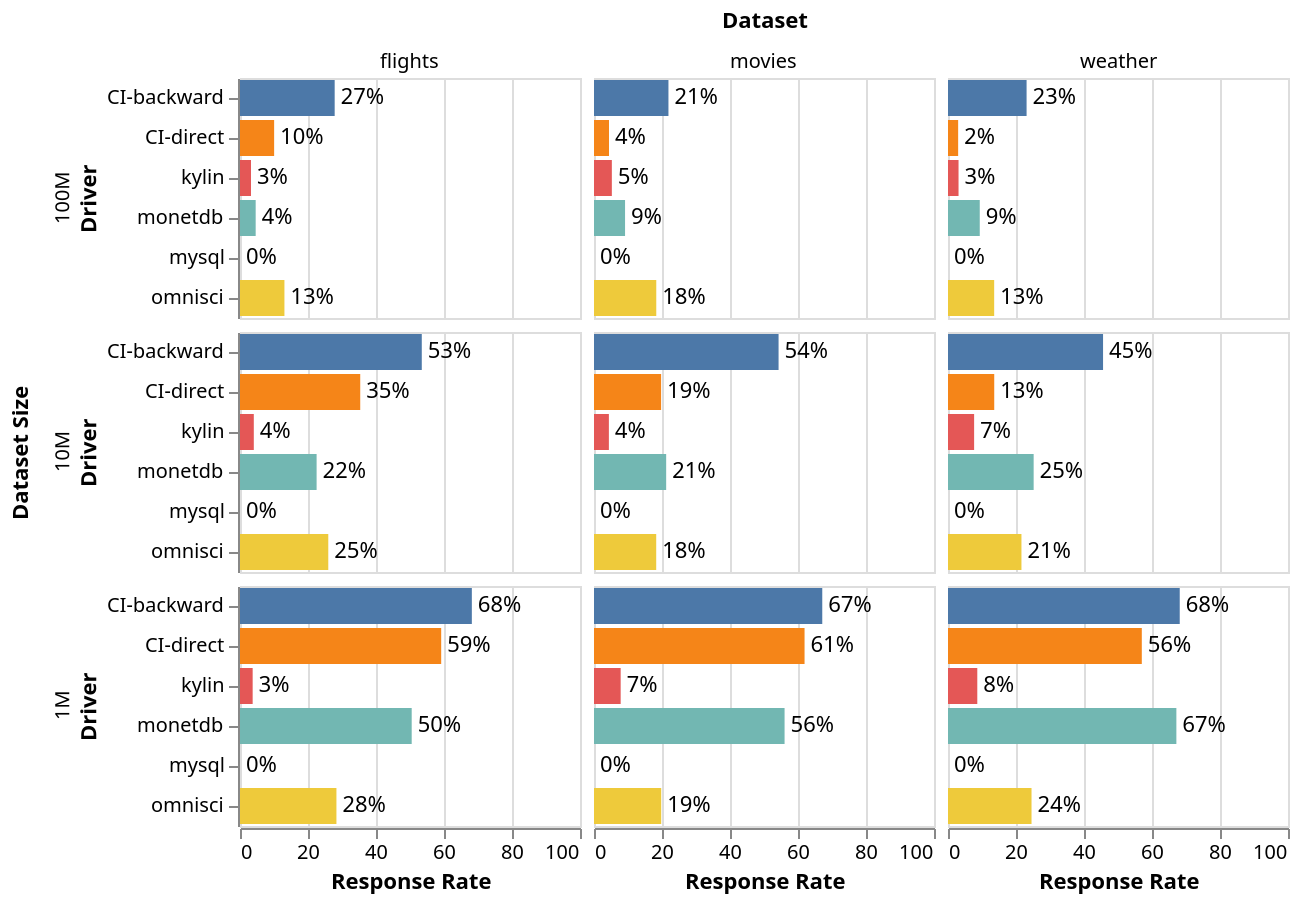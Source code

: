 {
  "$schema": "https://vega.github.io/schema/vega-lite/v4.json",
  "description": "A simple bar chart with embedded data.",
  "data": {
    "values": [
      {
        "dataset_size":"1M",
        "dataset":"flights",
        "driver":"CI-backward",
        "meanDuration":10.3990828538,
        "countAnswered":241401,
        "durationCiLower":10.3078371837,
        "durationCiUpper":10.490328524,
        "durationStd":22.8734423555,
        "countViolated":2717.0,
        "responseRate":0.681876357
      },
      {
        "dataset_size":"1M",
        "dataset":"flights",
        "driver":"CI-direct",
        "meanDuration":12.7634825117,
        "countAnswered":209883,
        "durationCiLower":12.6379931156,
        "durationCiUpper":12.8889719078,
        "durationStd":29.3322288889,
        "countViolated":2754.0,
        "responseRate":0.5917295166
      },
      {
        "dataset_size":"1M",
        "dataset":"flights",
        "driver":"kylin",
        "meanDuration":44.397160512,
        "countAnswered":13594,
        "durationCiLower":44.1148921884,
        "durationCiUpper":44.6794288356,
        "durationStd":16.7899349309,
        "countViolated":141.0,
        "responseRate":0.0372397261
      },
      {
        "dataset_size":"1M",
        "dataset":"flights",
        "driver":"mysql",
        "meanDuration":629.5919229866,
        "countAnswered":4259,
        "durationCiLower":622.8007641573,
        "durationCiUpper":636.3830818159,
        "durationStd":226.0612624968,
        "countViolated":4259.0,
        "responseRate":0.0
      },
      {
        "dataset_size":"1M",
        "dataset":"flights",
        "driver":"omnisci",
        "meanDuration":16.1814906426,
        "countAnswered":107135,
        "durationCiLower":15.9408205517,
        "durationCiUpper":16.4221607335,
        "durationStd":40.1915552002,
        "countViolated":1752.0,
        "responseRate":0.2836231026
      },
      {
          "dataset_size":"1M",
          "dataset":"flights",
          "driver":"monetdb",
          "meanDuration":6.0387732203,
          "countAnswered":192504,
          "durationCiLower":4.0320912279,
          "durationCiUpper":4.0454552127,
          "durationStd":1.4958051897,
          "countViolated":0,
          "responseRate":0.5049881297
      },
      {
        "dataset_size":"1M",
        "dataset":"movies",
        "driver":"CI-backward",
        "meanDuration":8.4421875982,
        "countAnswered":190876,
        "durationCiLower":8.2631908018,
        "durationCiUpper":8.6211843947,
        "durationStd":39.8997409554,
        "countViolated":2579.0,
        "responseRate":0.6713743248
      },
      {
        "dataset_size":"1M",
        "dataset":"movies",
        "driver":"CI-direct",
        "meanDuration":10.7039749428,
        "countAnswered":176556,
        "durationCiLower":10.5068533354,
        "durationCiUpper":10.9010965501,
        "durationStd":42.2595048319,
        "countViolated":2914.0,
        "responseRate":0.6192719608
      },
      {
        "dataset_size":"1M",
        "dataset":"movies",
        "driver":"kylin",
        "meanDuration":96.0473399834,
        "countAnswered":24060,
        "durationCiLower":91.513705359,
        "durationCiUpper":100.5809746077,
        "durationStd":358.7768296057,
        "countViolated":1649.0,
        "responseRate":0.0784262263
      },
      {
        "dataset_size":"1M",
        "dataset":"movies",
        "driver":"mysql",
        "meanDuration":523.6025552486,
        "countAnswered":2896,
        "durationCiLower":516.4939176145,
        "durationCiUpper":530.7111928828,
        "durationStd":195.0994091778,
        "countViolated":2896.0,
        "responseRate":0.0
      },
      {
        "dataset_size":"1M",
        "dataset":"movies",
        "driver":"omnisci",
        "meanDuration":16.8807647402,
        "countAnswered":61668,
        "durationCiLower":16.5333863433,
        "durationCiUpper":17.2281431372,
        "durationStd":44.0125086451,
        "countViolated":1191.0,
        "responseRate":0.1976857073
      },
      {
        "dataset_size":"1M",
        "dataset":"movies",
        "driver":"monetdb",
        "meanDuration":6.6181129216,
        "countAnswered":171535,
        "durationCiLower":3.6083585364,
        "durationCiUpper":3.6278673067,
        "durationStd":2.0612236583,
        "countViolated":0,
        "responseRate":0.5604986276
      },
      {
        "dataset_size":"1M",
        "dataset":"weather",
        "driver":"CI-backward",
        "meanDuration":7.3521983505,
        "countAnswered":354766,
        "durationCiLower":7.2759636321,
        "durationCiUpper":7.4284330688,
        "durationStd":23.1672360266,
        "countViolated":2412.0,
        "responseRate":0.6815740148
      },
      {
        "dataset_size":"1M",
        "dataset":"weather",
        "driver":"CI-direct",
        "meanDuration":10.2866326623,
        "countAnswered":298197,
        "durationCiLower":10.1357260128,
        "durationCiUpper":10.4375393118,
        "durationStd":42.0445934992,
        "countViolated":3529.0,
        "responseRate":0.5699894191
      },
      {
        "dataset_size":"1M",
        "dataset":"weather",
        "driver":"kylin",
        "meanDuration":62.482300224,
        "countAnswered":46865,
        "durationCiLower":61.3119754965,
        "durationCiUpper":63.6526249516,
        "durationStd":129.2621526718,
        "countViolated":2328.0,
        "responseRate":0.0861499001
      },
      {
        "dataset_size":"1M",
        "dataset":"weather",
        "driver":"mysql",
        "meanDuration":655.6036928017,
        "countAnswered":3737,
        "durationCiLower":648.996048826,
        "durationCiUpper":662.2113367774,
        "durationStd":206.0247381699,
        "countViolated":3737.0,
        "responseRate":0.0
      },
      {
        "dataset_size":"1M",
        "dataset":"weather",
        "driver":"omnisci",
        "meanDuration":16.9662427297,
        "countAnswered":128950,
        "durationCiLower":16.740861966,
        "durationCiUpper":17.1916234935,
        "durationStd":41.2928969176,
        "countViolated":1941.0,
        "responseRate":0.2456530233
      },
      {
        "dataset_size":"1M",
        "dataset":"weather",
        "driver":"monetdb",
        "meanDuration":6.2215905818,
        "countAnswered":347244,
        "durationCiLower":4.2152179668,
        "durationCiUpper":4.2279631969,
        "durationStd":1.9159556541,
        "countViolated":0,
        "responseRate":0.6716895145
      },

      {
        "dataset_size":"10M",
        "dataset":"flights",
        "driver":"CI-backward",
        "meanDuration":18.2181170437,
        "countAnswered":195363,
        "durationCiLower":17.9382113958,
        "durationCiUpper":18.4980226915,
        "durationStd":63.1221870456,
        "countViolated":8218.0,
        "responseRate":0.5346373711
      },
      {
        "dataset_size":"10M",
        "dataset":"flights",
        "driver":"CI-direct",
        "meanDuration":29.9453139094,
        "countAnswered":133032,
        "durationCiLower":29.5313094657,
        "durationCiUpper":30.3593183532,
        "durationStd":77.042615912,
        "countViolated":9246.0,
        "responseRate":0.3536338704
      },
      {
        "dataset_size":"10M",
        "dataset":"flights",
        "driver":"kylin",
        "meanDuration":241.197007617,
        "countAnswered":18380,
        "durationCiLower":224.1099586643,
        "durationCiUpper":258.2840565697,
        "durationStd":1181.8520814536,
        "countViolated":2907.0,
        "responseRate":0.040587686
      },
      {
        "dataset_size":"10M",
        "dataset":"flights",
        "driver":"mysql",
        "meanDuration":7714.3632887189,
        "countAnswered":523,
        "durationCiLower":7518.81630586,
        "durationCiUpper":7909.9102715778,
        "durationStd":2276.3851473406,
        "countViolated":523.0,
        "responseRate":0.0
      },
      {
        "dataset_size":"10M",
        "dataset":"flights",
        "driver":"omnisci",
        "meanDuration":19.2105079402,
        "countAnswered":94519,
        "durationCiLower":18.9354006112,
        "durationCiUpper":19.4856152692,
        "durationStd":43.1527092358,
        "countViolated":1493.0,
        "responseRate":0.2596511599
      },
      {
        "dataset_size":"10M",
        "dataset":"flights",
        "driver":"monetdb",
        "meanDuration":15.3181651636,
        "countAnswered":84607,
        "durationCiLower":15.2874936031,
        "durationCiUpper":15.3488367242,
        "durationStd":4.5518161987,
        "countViolated":0,
        "responseRate":0.2253152421
      },

      {
          "dataset_size":"10M",
          "dataset":"movies",
          "driver":"CI-backward",
          "meanDuration":12.5358773213,
          "countAnswered":157941,
          "durationCiLower":12.1582261427,
          "durationCiUpper":12.9135284999,
          "durationStd":76.5749755685,
          "countViolated":2818,
          "responseRate":0.5428531434
      },
      {
        "dataset_size":"10M",
        "dataset":"movies",
        "driver":"CI-direct",
        "meanDuration":34.88780118,
        "countAnswered":60678,
        "durationCiLower":33.8711581357,
        "durationCiUpper":35.9044442243,
        "durationStd":127.7695508716,
        "countViolated":3293.0,
        "responseRate":0.1973838089
      },
      {
        "dataset_size":"10M",
        "dataset":"movies",
        "driver":"kylin",
        "meanDuration":121.5639602804,
        "countAnswered":13696,
        "durationCiLower":99.7284108037,
        "durationCiUpper":143.399509757,
        "durationStd":1303.6905670281,
        "countViolated":907.0,
        "responseRate":0.0437510477
      },
      {
        "dataset_size":"10M",
        "dataset":"movies",
        "driver":"mysql",
        "meanDuration":8490.5659574468,
        "countAnswered":235,
        "durationCiLower":8224.8764390203,
        "durationCiUpper":8756.2554758733,
        "durationStd":2067.3226210123,
        "countViolated":235.0,
        "responseRate":0.0
      },
      {
        "dataset_size":"10M",
        "dataset":"movies",
        "driver":"omnisci",
        "meanDuration":18.6843501326,
        "countAnswered":54288,
        "durationCiLower":18.3224511045,
        "durationCiUpper":19.0462491607,
        "durationStd":43.0211052804,
        "countViolated":818.0,
        "responseRate":0.1829597947
      },
      {
        "dataset_size":"10M",
        "dataset":"movies",
        "driver":"monetdb",
        "meanDuration":14.5182026692,
        "countAnswered":64963,
        "durationCiLower":14.4683002872,
        "durationCiUpper":14.5681050512,
        "durationStd":6.4893041537,
        "countViolated":0,
        "responseRate":0.212269638
      },
      
      {
        "dataset_size":"10M",
        "dataset":"weather",
        "driver":"CI-backward",
        "meanDuration":13.5488722113,
        "countAnswered":243840,
        "durationCiLower":13.2369552009,
        "durationCiUpper":13.8607892216,
        "durationStd":78.5852949738,
        "countViolated":6576.0,
        "responseRate":0.4560418861
      },
      {
        "dataset_size":"10M",
        "dataset":"weather",
        "driver":"CI-direct",
        "meanDuration":39.5373272474,
        "countAnswered":78870,
        "durationCiLower":38.8434460758,
        "durationCiUpper":40.2312084189,
        "durationStd":99.4228635721,
        "countViolated":6793.0,
        "responseRate":0.1359779196
      },
      {
        "dataset_size":"10M",
        "dataset":"weather",
        "driver":"kylin",
        "meanDuration":59.3021829959,
        "countAnswered":40449,
        "durationCiLower":54.5560548115,
        "durationCiUpper":64.0483111802,
        "durationStd":487.0037116345,
        "countViolated":706.0,
        "responseRate":0.076813653
      },
      {
        "dataset_size":"10M",
        "dataset":"weather",
        "driver":"mysql",
        "meanDuration":7843.2297551789,
        "countAnswered":531,
        "durationCiLower":7657.3589068418,
        "durationCiUpper":8029.1006035161,
        "durationStd":2180.3065268183,
        "countViolated":531.0,
        "responseRate":0.0
      },
      {
        "dataset_size":"10M",
        "dataset":"weather",
        "driver":"omnisci",
        "meanDuration":19.3729277633,
        "countAnswered":113585,
        "durationCiLower":18.9064153804,
        "durationCiUpper":19.8394401463,
        "durationStd":80.217837143,
        "countViolated":1734.0,
        "responseRate":0.2160378415
      },
      {
        "dataset_size":"10M",
        "dataset":"weather",
        "driver":"monetdb",
        "meanDuration":16.1404461166,
        "countAnswered":130235,
        "durationCiLower":16.1070594226,
        "durationCiUpper":16.1738328107,
        "durationStd":6.1473104653,
        "countViolated":1,
        "responseRate":0.251917419
      },

      {
        "dataset_size":"100M",
        "dataset":"flights",
        "driver":"CI-backward",
        "meanDuration":37.1612897193,
        "countAnswered":106938,
        "durationCiLower":36.3709211206,
        "durationCiUpper":37.9516583179,
        "durationStd":131.8689959628,
        "countViolated":8747.0,
        "responseRate":0.2784485986
      },
      {
        "dataset_size":"100M",
        "dataset":"flights",
        "driver":"CI-direct",
        "meanDuration":65.2099153624,
        "countAnswered":42298,
        "durationCiLower":64.1278997659,
        "durationCiUpper":66.2919309589,
        "durationStd":113.5358245617,
        "countViolated":6824.0,
        "responseRate":0.1003962189
      },
      {
        "dataset_size":"100M",
        "dataset":"flights",
        "driver":"kylin",
        "meanDuration":270.9392225123,
        "countAnswered":13788,
        "durationCiLower":234.6430041302,
        "durationCiUpper":307.2354408945,
        "durationStd":2174.3316979833,
        "countViolated":1078.0,
        "responseRate":0.0323160515
      },
      {
        "dataset_size":"100M",
        "dataset":"flights",
        "driver":"mysql",
        "meanDuration":559631.52,
        "countAnswered":25,
        "durationCiLower":504794.6653065046,
        "durationCiUpper":614468.3746934953,
        "durationStd":132847.7467667781,
        "countViolated":25.0,
        "responseRate":0.0
      },
      {
        "dataset_size":"100M",
        "dataset":"flights",
        "driver":"omnisci",
        "meanDuration":36.6124348175,
        "countAnswered":49860,
        "durationCiLower":35.9187500013,
        "durationCiUpper":37.3061196336,
        "durationStd":79.0277635157,
        "countViolated":2078.0,
        "responseRate":0.1306879566
      },
      {
        "dataset_size":"100M",
        "dataset":"flights",
        "driver":"monetdb",
        "meanDuration":70.6333093927,
        "countAnswered":25062,
        "durationCiLower":69.6079337639,
        "durationCiUpper":71.6586850215,
        "durationStd":82.8174372245,
        "countViolated":7679,
        "responseRate":0.0460994601
      },

      {
        "dataset_size":"100M",
        "dataset":"movies",
        "driver":"CI-backward",
        "meanDuration":21.3222756803,
        "countAnswered":65264,
        "durationCiLower":20.4819443571,
        "durationCiUpper":22.1626070035,
        "durationStd":109.5295366818,
        "countViolated":1846.0,
        "responseRate":0.2189764892
      },
      {
        "dataset_size":"100M",
        "dataset":"movies",
        "driver":"CI-direct",
        "meanDuration":109.4266878981,
        "countAnswered":15700,
        "durationCiLower":104.5500677244,
        "durationCiUpper":114.3033080718,
        "durationStd":311.7361600881,
        "countViolated":2071.0,
        "responseRate":0.0441312182
      },
      {
        "dataset_size":"100M",
        "dataset":"movies",
        "driver":"kylin",
        "meanDuration":86.1442671281,
        "countAnswered":15603,
        "durationCiLower":69.4161378188,
        "durationCiUpper":102.8723964375,
        "durationStd":1066.0305417891,
        "countViolated":610.0,
        "responseRate":0.0524817978
      },
      {
        "dataset_size":"100M",
        "dataset":"movies",
        "driver":"mysql",
        "meanDuration":467182.8235294117,
        "countAnswered":17,
        "durationCiLower":390400.0218319589,
        "durationCiUpper":543965.6252268646,
        "durationStd":149338.5585411698,
        "countViolated":17.0,
        "responseRate":0.0
      },
      {
        "dataset_size":"100M",
        "dataset":"movies",
        "driver":"omnisci",
        "meanDuration":17.6804732691,
        "countAnswered":57050,
        "durationCiLower":17.427749755,
        "durationCiUpper":17.9331967831,
        "durationStd":30.7975501366,
        "countViolated":1001.0,
        "responseRate":0.1831427264
      },
      {
        "dataset_size":"100M",
        "dataset":"movies",
        "driver":"monetdb",
        "meanDuration":34.286096787,
        "countAnswered":30252,
        "durationCiLower":33.6583985493,
        "durationCiUpper":34.9137950247,
        "durationStd":55.7009352676,
        "countViolated":1594,
        "responseRate":0.091330924
      },

      {
        "dataset_size":"100M",
        "dataset":"weather",
        "driver":"CI-backward",
        "meanDuration":28.6178936138,
        "countAnswered":124659,
        "durationCiLower":27.0976004839,
        "durationCiUpper":30.1381867437,
        "durationStd":273.8651965038,
        "countViolated":3414.0,
        "responseRate":0.2311268782
      },
      {
        "dataset_size":"100M",
        "dataset":"weather",
        "driver":"CI-direct",
        "meanDuration":130.2828090408,
        "countAnswered":19423,
        "durationCiLower":126.4767882666,
        "durationCiUpper":134.0888298151,
        "durationStd":270.616425203,
        "countViolated":3119.0,
        "responseRate":0.0298381813
      },
      {
        "dataset_size":"100M",
        "dataset":"weather",
        "driver":"kylin",
        "meanDuration":80.5452961672,
        "countAnswered":16646,
        "durationCiLower":74.2562297446,
        "durationCiUpper":86.8343625898,
        "durationStd":413.962931991,
        "countViolated":611.0,
        "responseRate":0.0309899986
      },
      {
        "dataset_size":"100M",
        "dataset":"weather",
        "driver":"mysql",
        "meanDuration":564659.8285714285,
        "countAnswered":35,
        "durationCiLower":518109.6167331958,
        "durationCiUpper":611210.0404096612,
        "durationStd":135512.614694002,
        "countViolated":35.0,
        "responseRate":0.0
      },
      {
        "dataset_size":"100M",
        "dataset":"weather",
        "driver":"omnisci",
        "meanDuration":31.7236207014,
        "countAnswered":73135,
        "durationCiLower":31.2396838798,
        "durationCiUpper":32.2075575231,
        "durationStd":66.7722517467,
        "countViolated":2329.0,
        "responseRate":0.1357992489
      },
      {
        "dataset_size":"100M",
        "dataset":"weather",
        "driver":"monetdb",
        "meanDuration":50.5405918658,
        "countAnswered":56871,
        "durationCiLower":50.0507026763,
        "durationCiUpper":51.0304810553,
        "durationStd":59.6054476588,
        "countViolated":7899,
        "responseRate":0.0934031142
      }
    ]
  },
  "transform": [
    {"calculate": "datum.responseRate*100", "as": "respRate"},
    {"calculate": "floor(datum.respRate)+ '%'", "as": "respRateNice"},
    {"calculate": "clamp(datum.respRate,0,70)", "as": "respRateTextPos"}
  ],
  "facet": {
    "row": {
      "field": "dataset_size",
      "type": "ordinal",
      "title": "Dataset Size",
      "header": {"labelPadding": 2, "titlePadding": 0}
    },
    "column": {
      "field": "dataset",
      "type": "nominal",
      "title": "Dataset",
      "header": {
        "labelPadding": 2,
        "titlePadding": 0
      }
    }
  },
  "config": {"facet": {"spacing": 5}},
  "spec": {
    "height": 120,
    "width": 170,
    "layer": [
      {
        "mark": {"type": "bar", "clip": true},
        "encoding": {
          "y": {"field": "driver", "type": "nominal", "title": "Driver"},
          "x": {
            "field": "respRate",
            "type": "quantitative",
            "scale": {"domain": [0, 100]},
            "title": "Response Rate"
          },
          "color": {
            "field": "driver",
            "type": "nominal",
            "title": "Driver",
            "legend": null
          }
        }
      },
      {
        "mark": {
          "type": "text",
          "align": "left",
          "baseline": "middle",
          "clip": true,
          "dx": 3
        },
        "encoding": {
          "text": {"field": "respRateNice", "type": "nominal"},
          "y": {"field": "driver", "type": "nominal", "title": "Driver"},
          "x": {"field": "respRateTextPos", "type": "quantitative"}
        }
      }
    ]
  }
}